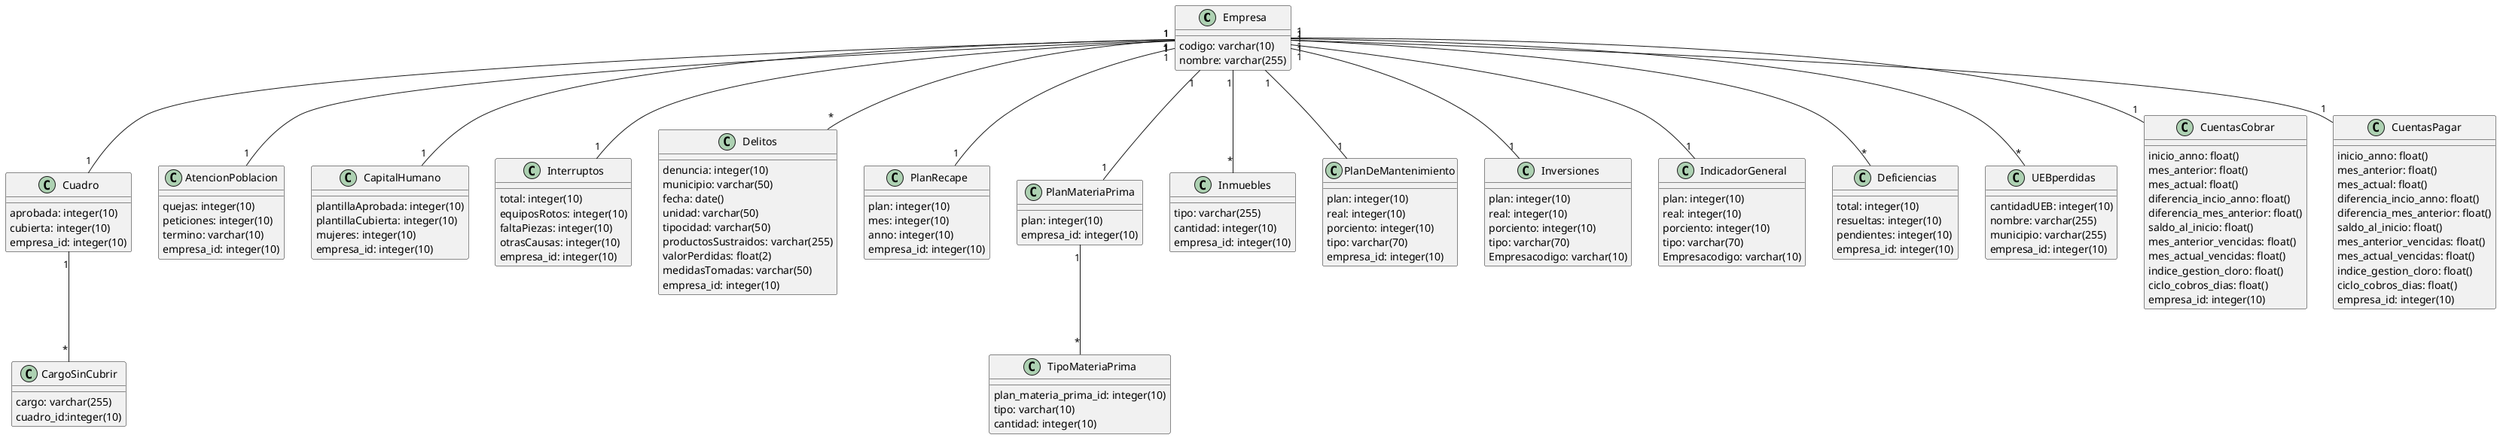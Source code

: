 @startuml

' !include <C4/C4_Component>

class Empresa {
    codigo: varchar(10)
    nombre: varchar(255)
}

class Cuadro {
    aprobada: integer(10)
    cubierta: integer(10)
    empresa_id: integer(10)
}
Empresa "1" -- "1" Cuadro

class CargoSinCubrir {
    cargo: varchar(255)
    cuadro_id:integer(10)
}
Cuadro "1" -- "*" CargoSinCubrir

class AtencionPoblacion {
    quejas: integer(10)
    peticiones: integer(10)
    termino: varchar(10)
    empresa_id: integer(10)
}
Empresa "1" -- "1" AtencionPoblacion

class CapitalHumano {
    plantillaAprobada: integer(10)
    plantillaCubierta: integer(10)
    mujeres: integer(10)
    empresa_id: integer(10)
}

Empresa "1" -- "1" CapitalHumano


class Interruptos {
    total: integer(10)
    equiposRotos: integer(10)
    faltaPiezas: integer(10)
    otrasCausas: integer(10)
    empresa_id: integer(10)
}
Empresa "1" -- "1" Interruptos

class Delitos {
    denuncia: integer(10)
    municipio: varchar(50)
    fecha: date()
    unidad: varchar(50)
    tipocidad: varchar(50)
    productosSustraidos: varchar(255)
    valorPerdidas: float(2)
    medidasTomadas: varchar(50)
    empresa_id: integer(10)
}
Empresa "1" -- "*" Delitos

class PlanRecape {
    plan: integer(10)
    mes: integer(10)
    anno: integer(10)
    empresa_id: integer(10)
}
Empresa "1" -- "1" PlanRecape

class PlanMateriaPrima {
    plan: integer(10)
    empresa_id: integer(10)
}
Empresa "1" -- "1" PlanMateriaPrima

class TipoMateriaPrima{
    plan_materia_prima_id: integer(10)
    tipo: varchar(10)
    cantidad: integer(10)
}
PlanMateriaPrima "1"--"*" TipoMateriaPrima


class Inmuebles {
    tipo: varchar(255)
    cantidad: integer(10)
    empresa_id: integer(10)
}
Empresa "1" -- "*" Inmuebles

class PlanDeMantenimiento {
    plan: integer(10)
    real: integer(10)
    porciento: integer(10)
    tipo: varchar(70)
    empresa_id: integer(10)
}
Empresa "1" -- "1" PlanDeMantenimiento

class Inversiones {
    plan: integer(10)
    real: integer(10)
    porciento: integer(10)
    tipo: varchar(70)
    Empresacodigo: varchar(10)
}
Empresa "1" -- "1" Inversiones


class IndicadorGeneral {
    plan: integer(10)
    real: integer(10)
    porciento: integer(10)
    tipo: varchar(70)
    Empresacodigo: varchar(10)
}
Empresa "1" -- "1" IndicadorGeneral

class Deficiencias {
    total: integer(10)
    resueltas: integer(10)
    pendientes: integer(10)
    empresa_id: integer(10)
}
Empresa "1" -- "*" Deficiencias


class UEBperdidas {
    cantidadUEB: integer(10)
    nombre: varchar(255)
    municipio: varchar(255)
    empresa_id: integer(10)
}
Empresa "1" -- "*" UEBperdidas

class CuentasCobrar {
    inicio_anno: float()
    mes_anterior: float()
    mes_actual: float()
    diferencia_incio_anno: float()
    diferencia_mes_anterior: float()
    saldo_al_inicio: float()
    mes_anterior_vencidas: float()
    mes_actual_vencidas: float()
    indice_gestion_cloro: float()
    ciclo_cobros_dias: float()
    empresa_id: integer(10)
}
Empresa "1" -- "1" CuentasCobrar
class CuentasPagar {
    inicio_anno: float()
    mes_anterior: float()
    mes_actual: float()
    diferencia_incio_anno: float()
    diferencia_mes_anterior: float()
    saldo_al_inicio: float()
    mes_anterior_vencidas: float()
    mes_actual_vencidas: float()
    indice_gestion_cloro: float()
    ciclo_cobros_dias: float()
    empresa_id: integer(10)
}
Empresa "1" -- "1" CuentasPagar



@enduml